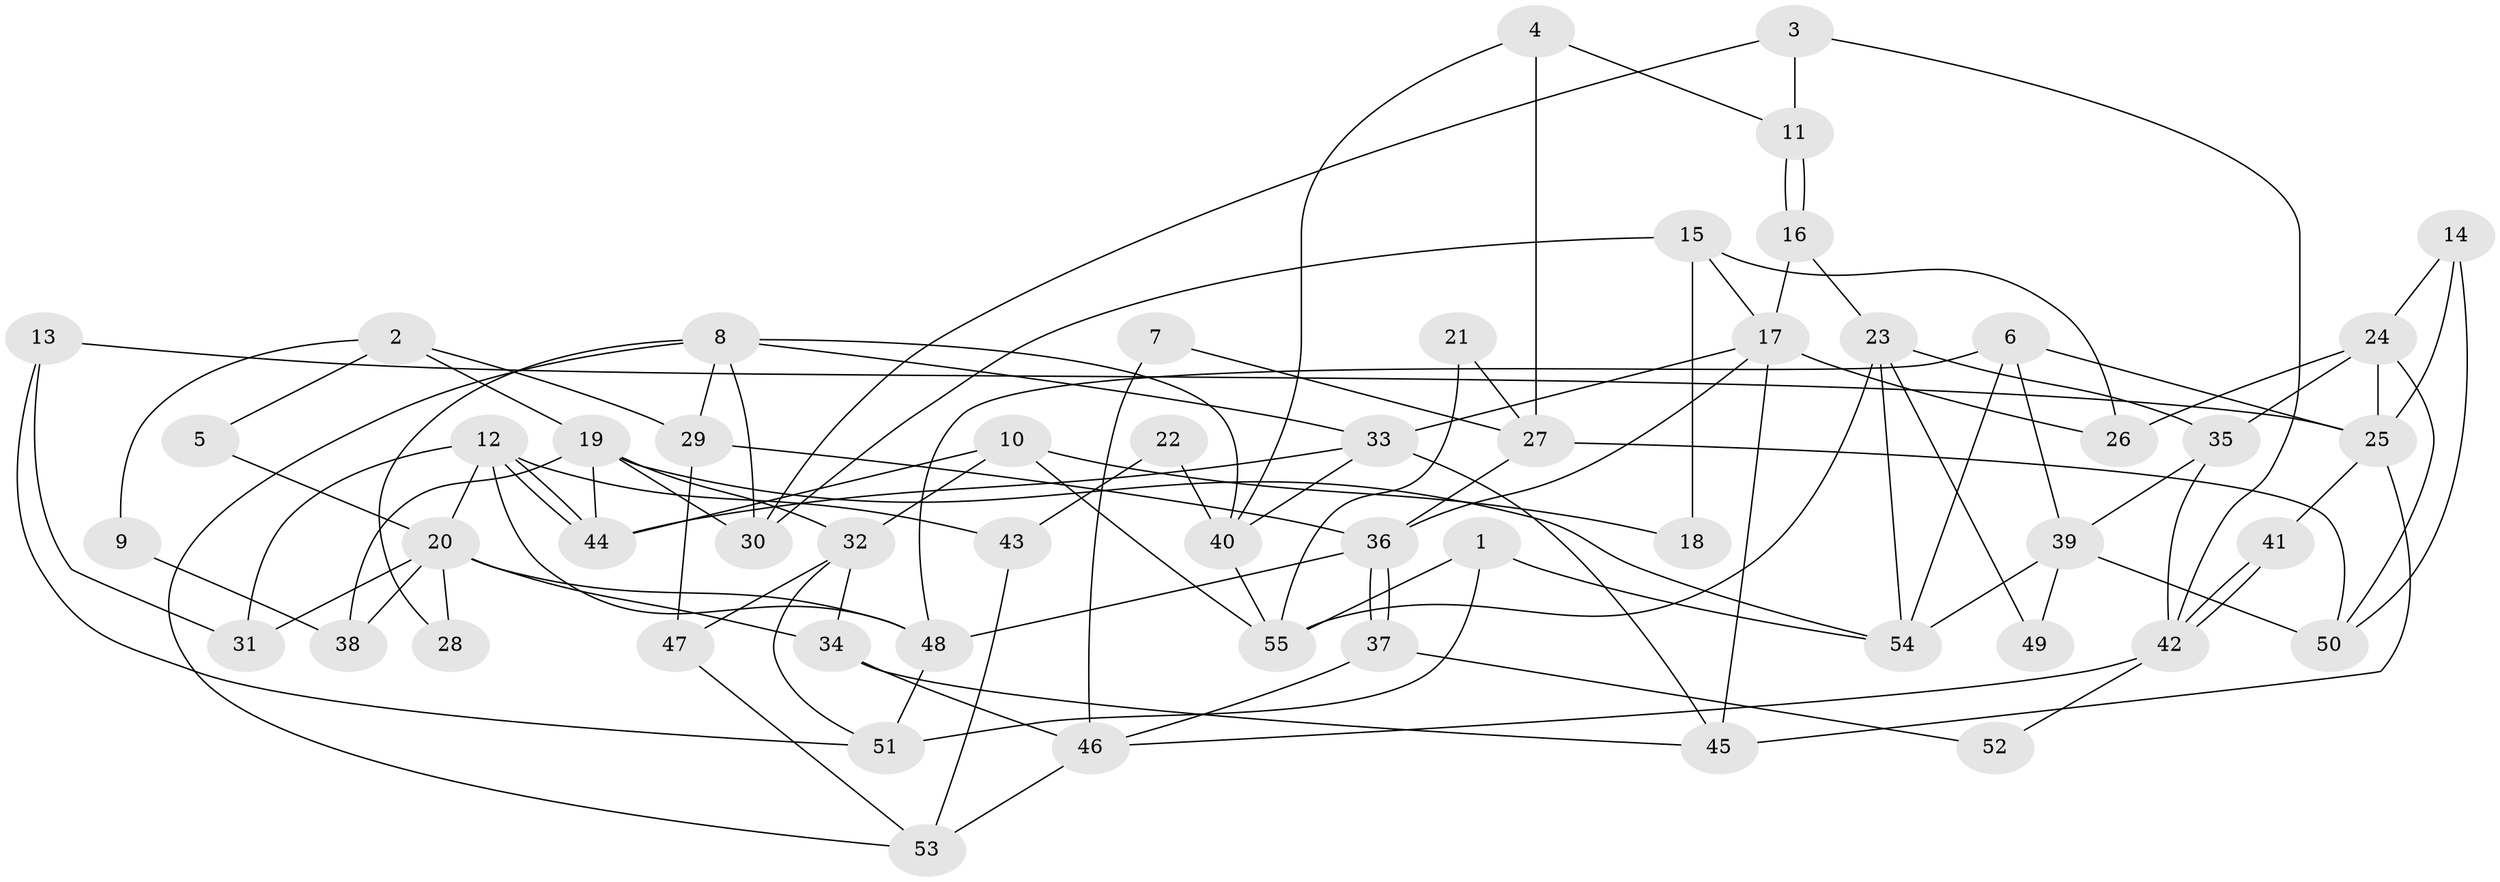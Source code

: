 // coarse degree distribution, {3: 0.15625, 4: 0.21875, 5: 0.09375, 6: 0.09375, 2: 0.125, 8: 0.0625, 7: 0.25}
// Generated by graph-tools (version 1.1) at 2025/41/03/06/25 10:41:56]
// undirected, 55 vertices, 110 edges
graph export_dot {
graph [start="1"]
  node [color=gray90,style=filled];
  1;
  2;
  3;
  4;
  5;
  6;
  7;
  8;
  9;
  10;
  11;
  12;
  13;
  14;
  15;
  16;
  17;
  18;
  19;
  20;
  21;
  22;
  23;
  24;
  25;
  26;
  27;
  28;
  29;
  30;
  31;
  32;
  33;
  34;
  35;
  36;
  37;
  38;
  39;
  40;
  41;
  42;
  43;
  44;
  45;
  46;
  47;
  48;
  49;
  50;
  51;
  52;
  53;
  54;
  55;
  1 -- 54;
  1 -- 51;
  1 -- 55;
  2 -- 19;
  2 -- 29;
  2 -- 5;
  2 -- 9;
  3 -- 42;
  3 -- 11;
  3 -- 30;
  4 -- 40;
  4 -- 27;
  4 -- 11;
  5 -- 20;
  6 -- 54;
  6 -- 48;
  6 -- 25;
  6 -- 39;
  7 -- 27;
  7 -- 46;
  8 -- 53;
  8 -- 30;
  8 -- 28;
  8 -- 29;
  8 -- 33;
  8 -- 40;
  9 -- 38;
  10 -- 44;
  10 -- 55;
  10 -- 18;
  10 -- 32;
  11 -- 16;
  11 -- 16;
  12 -- 48;
  12 -- 44;
  12 -- 44;
  12 -- 20;
  12 -- 31;
  12 -- 43;
  13 -- 25;
  13 -- 31;
  13 -- 51;
  14 -- 24;
  14 -- 25;
  14 -- 50;
  15 -- 30;
  15 -- 26;
  15 -- 17;
  15 -- 18;
  16 -- 17;
  16 -- 23;
  17 -- 36;
  17 -- 26;
  17 -- 33;
  17 -- 45;
  19 -- 44;
  19 -- 54;
  19 -- 30;
  19 -- 32;
  19 -- 38;
  20 -- 34;
  20 -- 28;
  20 -- 31;
  20 -- 38;
  20 -- 48;
  21 -- 55;
  21 -- 27;
  22 -- 43;
  22 -- 40;
  23 -- 55;
  23 -- 35;
  23 -- 49;
  23 -- 54;
  24 -- 25;
  24 -- 50;
  24 -- 26;
  24 -- 35;
  25 -- 45;
  25 -- 41;
  27 -- 36;
  27 -- 50;
  29 -- 36;
  29 -- 47;
  32 -- 34;
  32 -- 47;
  32 -- 51;
  33 -- 40;
  33 -- 44;
  33 -- 45;
  34 -- 45;
  34 -- 46;
  35 -- 39;
  35 -- 42;
  36 -- 48;
  36 -- 37;
  36 -- 37;
  37 -- 46;
  37 -- 52;
  39 -- 49;
  39 -- 50;
  39 -- 54;
  40 -- 55;
  41 -- 42;
  41 -- 42;
  42 -- 46;
  42 -- 52;
  43 -- 53;
  46 -- 53;
  47 -- 53;
  48 -- 51;
}
